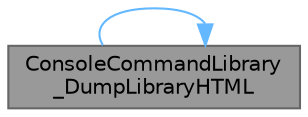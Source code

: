digraph "ConsoleCommandLibrary_DumpLibraryHTML"
{
 // INTERACTIVE_SVG=YES
 // LATEX_PDF_SIZE
  bgcolor="transparent";
  edge [fontname=Helvetica,fontsize=10,labelfontname=Helvetica,labelfontsize=10];
  node [fontname=Helvetica,fontsize=10,shape=box,height=0.2,width=0.4];
  rankdir="LR";
  Node1 [id="Node000001",label="ConsoleCommandLibrary\l_DumpLibraryHTML",height=0.2,width=0.4,color="gray40", fillcolor="grey60", style="filled", fontcolor="black",tooltip="Needed for the console command \"Help\"."];
  Node1 -> Node1 [id="edge1_Node000001_Node000001",color="steelblue1",style="solid",tooltip=" "];
}
